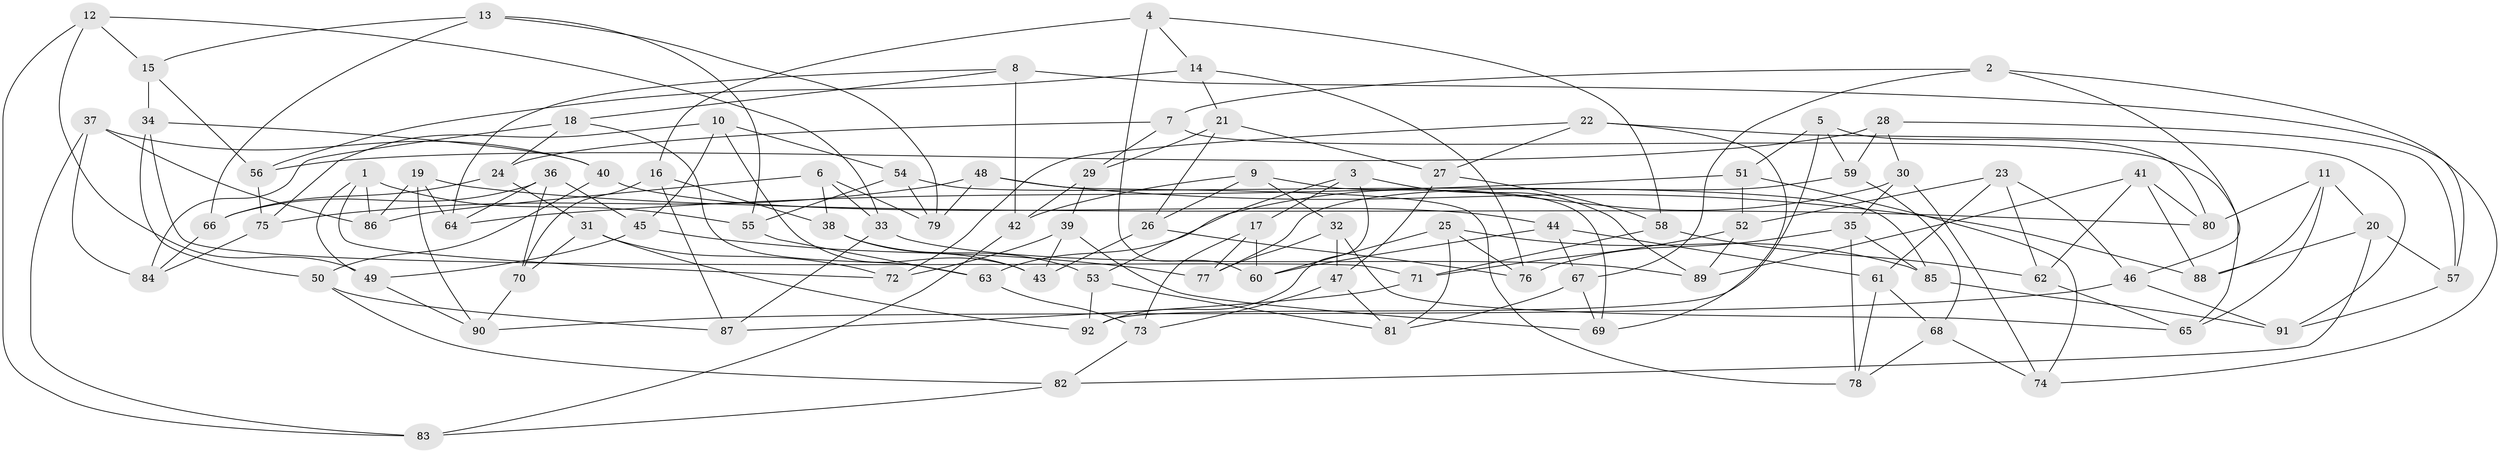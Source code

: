 // coarse degree distribution, {3: 0.10909090909090909, 4: 0.6181818181818182, 8: 0.05454545454545454, 5: 0.10909090909090909, 7: 0.07272727272727272, 11: 0.01818181818181818, 13: 0.01818181818181818}
// Generated by graph-tools (version 1.1) at 2025/02/03/04/25 22:02:49]
// undirected, 92 vertices, 184 edges
graph export_dot {
graph [start="1"]
  node [color=gray90,style=filled];
  1;
  2;
  3;
  4;
  5;
  6;
  7;
  8;
  9;
  10;
  11;
  12;
  13;
  14;
  15;
  16;
  17;
  18;
  19;
  20;
  21;
  22;
  23;
  24;
  25;
  26;
  27;
  28;
  29;
  30;
  31;
  32;
  33;
  34;
  35;
  36;
  37;
  38;
  39;
  40;
  41;
  42;
  43;
  44;
  45;
  46;
  47;
  48;
  49;
  50;
  51;
  52;
  53;
  54;
  55;
  56;
  57;
  58;
  59;
  60;
  61;
  62;
  63;
  64;
  65;
  66;
  67;
  68;
  69;
  70;
  71;
  72;
  73;
  74;
  75;
  76;
  77;
  78;
  79;
  80;
  81;
  82;
  83;
  84;
  85;
  86;
  87;
  88;
  89;
  90;
  91;
  92;
  1 -- 86;
  1 -- 55;
  1 -- 72;
  1 -- 49;
  2 -- 57;
  2 -- 7;
  2 -- 46;
  2 -- 67;
  3 -- 17;
  3 -- 92;
  3 -- 89;
  3 -- 53;
  4 -- 14;
  4 -- 60;
  4 -- 16;
  4 -- 58;
  5 -- 59;
  5 -- 80;
  5 -- 51;
  5 -- 92;
  6 -- 33;
  6 -- 79;
  6 -- 38;
  6 -- 86;
  7 -- 65;
  7 -- 29;
  7 -- 24;
  8 -- 74;
  8 -- 42;
  8 -- 64;
  8 -- 18;
  9 -- 69;
  9 -- 42;
  9 -- 32;
  9 -- 26;
  10 -- 43;
  10 -- 54;
  10 -- 75;
  10 -- 45;
  11 -- 80;
  11 -- 88;
  11 -- 65;
  11 -- 20;
  12 -- 83;
  12 -- 15;
  12 -- 49;
  12 -- 33;
  13 -- 15;
  13 -- 66;
  13 -- 79;
  13 -- 55;
  14 -- 21;
  14 -- 56;
  14 -- 76;
  15 -- 34;
  15 -- 56;
  16 -- 70;
  16 -- 38;
  16 -- 87;
  17 -- 73;
  17 -- 77;
  17 -- 60;
  18 -- 63;
  18 -- 24;
  18 -- 84;
  19 -- 64;
  19 -- 80;
  19 -- 90;
  19 -- 86;
  20 -- 82;
  20 -- 88;
  20 -- 57;
  21 -- 26;
  21 -- 29;
  21 -- 27;
  22 -- 91;
  22 -- 69;
  22 -- 27;
  22 -- 72;
  23 -- 46;
  23 -- 52;
  23 -- 61;
  23 -- 62;
  24 -- 66;
  24 -- 31;
  25 -- 85;
  25 -- 76;
  25 -- 81;
  25 -- 60;
  26 -- 76;
  26 -- 43;
  27 -- 47;
  27 -- 58;
  28 -- 30;
  28 -- 56;
  28 -- 57;
  28 -- 59;
  29 -- 42;
  29 -- 39;
  30 -- 35;
  30 -- 74;
  30 -- 63;
  31 -- 72;
  31 -- 92;
  31 -- 70;
  32 -- 47;
  32 -- 77;
  32 -- 65;
  33 -- 89;
  33 -- 87;
  34 -- 71;
  34 -- 50;
  34 -- 40;
  35 -- 78;
  35 -- 85;
  35 -- 76;
  36 -- 66;
  36 -- 70;
  36 -- 45;
  36 -- 64;
  37 -- 84;
  37 -- 40;
  37 -- 86;
  37 -- 83;
  38 -- 43;
  38 -- 53;
  39 -- 43;
  39 -- 69;
  39 -- 72;
  40 -- 44;
  40 -- 50;
  41 -- 89;
  41 -- 80;
  41 -- 62;
  41 -- 88;
  42 -- 83;
  44 -- 67;
  44 -- 61;
  44 -- 60;
  45 -- 49;
  45 -- 77;
  46 -- 90;
  46 -- 91;
  47 -- 73;
  47 -- 81;
  48 -- 75;
  48 -- 78;
  48 -- 88;
  48 -- 79;
  49 -- 90;
  50 -- 87;
  50 -- 82;
  51 -- 52;
  51 -- 74;
  51 -- 64;
  52 -- 71;
  52 -- 89;
  53 -- 81;
  53 -- 92;
  54 -- 55;
  54 -- 85;
  54 -- 79;
  55 -- 63;
  56 -- 75;
  57 -- 91;
  58 -- 71;
  58 -- 62;
  59 -- 77;
  59 -- 68;
  61 -- 68;
  61 -- 78;
  62 -- 65;
  63 -- 73;
  66 -- 84;
  67 -- 81;
  67 -- 69;
  68 -- 74;
  68 -- 78;
  70 -- 90;
  71 -- 87;
  73 -- 82;
  75 -- 84;
  82 -- 83;
  85 -- 91;
}
